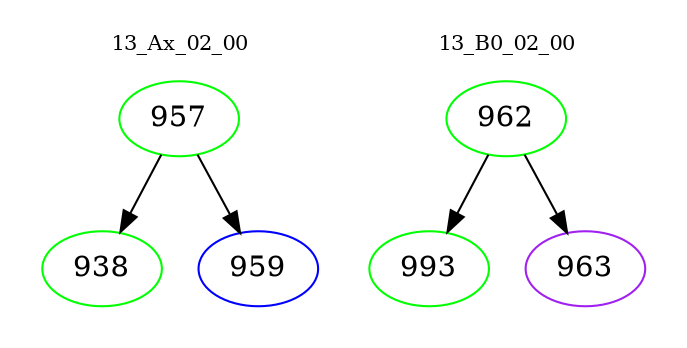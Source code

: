 digraph{
subgraph cluster_0 {
color = white
label = "13_Ax_02_00";
fontsize=10;
T0_957 [label="957", color="green"]
T0_957 -> T0_938 [color="black"]
T0_938 [label="938", color="green"]
T0_957 -> T0_959 [color="black"]
T0_959 [label="959", color="blue"]
}
subgraph cluster_1 {
color = white
label = "13_B0_02_00";
fontsize=10;
T1_962 [label="962", color="green"]
T1_962 -> T1_993 [color="black"]
T1_993 [label="993", color="green"]
T1_962 -> T1_963 [color="black"]
T1_963 [label="963", color="purple"]
}
}
